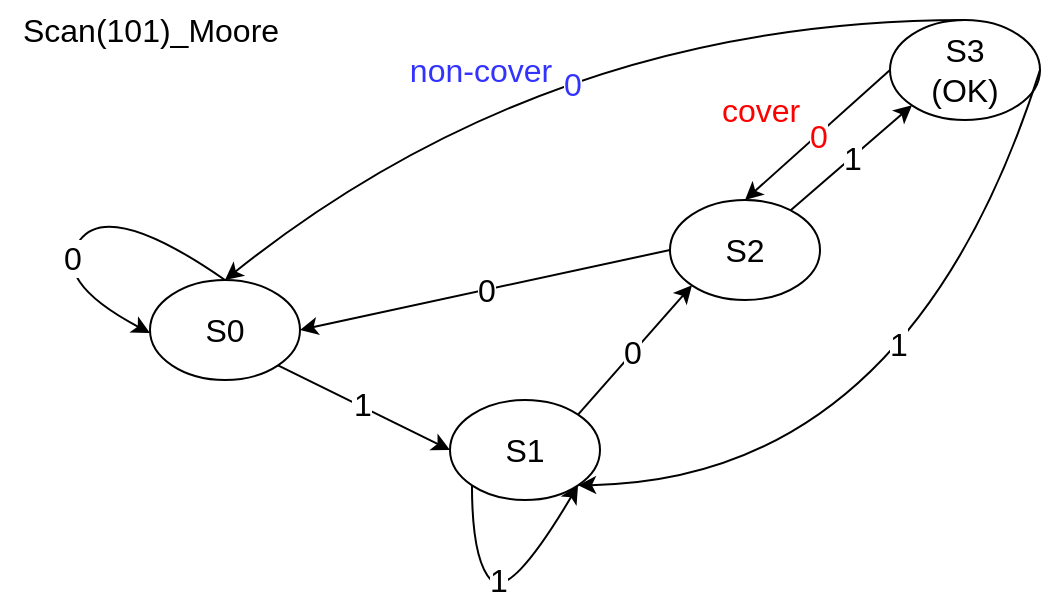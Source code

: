 <mxfile version="22.0.6" type="device">
  <diagram name="第 1 页" id="RuPAdEbWMCYGYV-oIJMy">
    <mxGraphModel dx="994" dy="545" grid="1" gridSize="10" guides="1" tooltips="1" connect="1" arrows="1" fold="1" page="1" pageScale="1" pageWidth="827" pageHeight="1169" math="0" shadow="0">
      <root>
        <mxCell id="0" />
        <mxCell id="1" parent="0" />
        <mxCell id="GsuCEb-JJvYCm_2uKdxv-1" value="&lt;font style=&quot;font-size: 16px;&quot;&gt;S0&lt;/font&gt;" style="ellipse;whiteSpace=wrap;html=1;fontSize=16;" vertex="1" parent="1">
          <mxGeometry x="240" y="240" width="75" height="50" as="geometry" />
        </mxCell>
        <mxCell id="GsuCEb-JJvYCm_2uKdxv-2" value="&lt;div style=&quot;font-size: 16px;&quot;&gt;&lt;font style=&quot;font-size: 16px;&quot;&gt;S1&lt;/font&gt;&lt;/div&gt;" style="ellipse;whiteSpace=wrap;html=1;fontSize=16;" vertex="1" parent="1">
          <mxGeometry x="390" y="300" width="75" height="50" as="geometry" />
        </mxCell>
        <mxCell id="GsuCEb-JJvYCm_2uKdxv-3" value="&lt;div style=&quot;font-size: 16px;&quot;&gt;&lt;font style=&quot;font-size: 16px;&quot;&gt;S2&lt;/font&gt;&lt;/div&gt;" style="ellipse;whiteSpace=wrap;html=1;fontSize=16;" vertex="1" parent="1">
          <mxGeometry x="500" y="200" width="75" height="50" as="geometry" />
        </mxCell>
        <mxCell id="GsuCEb-JJvYCm_2uKdxv-4" value="" style="endArrow=classic;html=1;rounded=0;exitX=1;exitY=1;exitDx=0;exitDy=0;entryX=0;entryY=0.5;entryDx=0;entryDy=0;fontSize=16;" edge="1" parent="1" source="GsuCEb-JJvYCm_2uKdxv-1" target="GsuCEb-JJvYCm_2uKdxv-2">
          <mxGeometry relative="1" as="geometry">
            <mxPoint x="360" y="290" as="sourcePoint" />
            <mxPoint x="460" y="290" as="targetPoint" />
          </mxGeometry>
        </mxCell>
        <mxCell id="GsuCEb-JJvYCm_2uKdxv-6" value="1" style="edgeLabel;html=1;align=center;verticalAlign=middle;resizable=0;points=[];" vertex="1" connectable="0" parent="GsuCEb-JJvYCm_2uKdxv-4">
          <mxGeometry x="0.134" y="5" relative="1" as="geometry">
            <mxPoint x="-11" as="offset" />
          </mxGeometry>
        </mxCell>
        <mxCell id="GsuCEb-JJvYCm_2uKdxv-7" value="&lt;div&gt;1&lt;/div&gt;" style="edgeLabel;html=1;align=center;verticalAlign=middle;resizable=0;points=[];fontSize=16;" vertex="1" connectable="0" parent="GsuCEb-JJvYCm_2uKdxv-4">
          <mxGeometry x="-0.053" y="1" relative="1" as="geometry">
            <mxPoint as="offset" />
          </mxGeometry>
        </mxCell>
        <mxCell id="GsuCEb-JJvYCm_2uKdxv-11" value="" style="curved=1;endArrow=classic;html=1;rounded=0;exitX=0;exitY=1;exitDx=0;exitDy=0;entryX=1;entryY=1;entryDx=0;entryDy=0;" edge="1" parent="1" source="GsuCEb-JJvYCm_2uKdxv-2" target="GsuCEb-JJvYCm_2uKdxv-2">
          <mxGeometry width="50" height="50" relative="1" as="geometry">
            <mxPoint x="390" y="310" as="sourcePoint" />
            <mxPoint x="440" y="260" as="targetPoint" />
            <Array as="points">
              <mxPoint x="401" y="380" />
              <mxPoint x="420" y="400" />
            </Array>
          </mxGeometry>
        </mxCell>
        <mxCell id="GsuCEb-JJvYCm_2uKdxv-12" value="&lt;font style=&quot;font-size: 16px;&quot;&gt;1&lt;/font&gt;" style="edgeLabel;html=1;align=center;verticalAlign=middle;resizable=0;points=[];fontSize=12;" vertex="1" connectable="0" parent="GsuCEb-JJvYCm_2uKdxv-11">
          <mxGeometry x="0.238" y="2" relative="1" as="geometry">
            <mxPoint x="-13" y="5" as="offset" />
          </mxGeometry>
        </mxCell>
        <mxCell id="GsuCEb-JJvYCm_2uKdxv-14" value="" style="endArrow=classic;html=1;rounded=0;exitX=1;exitY=0;exitDx=0;exitDy=0;entryX=0;entryY=1;entryDx=0;entryDy=0;fontSize=16;" edge="1" parent="1" source="GsuCEb-JJvYCm_2uKdxv-2" target="GsuCEb-JJvYCm_2uKdxv-3">
          <mxGeometry relative="1" as="geometry">
            <mxPoint x="314" y="293" as="sourcePoint" />
            <mxPoint x="400" y="335" as="targetPoint" />
          </mxGeometry>
        </mxCell>
        <mxCell id="GsuCEb-JJvYCm_2uKdxv-16" value="0" style="edgeLabel;html=1;align=center;verticalAlign=middle;resizable=0;points=[];fontSize=16;" vertex="1" connectable="0" parent="GsuCEb-JJvYCm_2uKdxv-14">
          <mxGeometry x="-0.053" y="1" relative="1" as="geometry">
            <mxPoint as="offset" />
          </mxGeometry>
        </mxCell>
        <mxCell id="GsuCEb-JJvYCm_2uKdxv-19" value="&lt;font color=&quot;#ff0000&quot; style=&quot;font-size: 16px;&quot;&gt;cover&lt;/font&gt;" style="text;html=1;align=center;verticalAlign=middle;resizable=0;points=[];autosize=1;strokeColor=none;fillColor=none;" vertex="1" parent="1">
          <mxGeometry x="515" y="140" width="60" height="30" as="geometry" />
        </mxCell>
        <mxCell id="GsuCEb-JJvYCm_2uKdxv-22" value="&lt;font style=&quot;font-size: 16px;&quot;&gt;non-cover&lt;/font&gt;" style="text;html=1;align=center;verticalAlign=middle;resizable=0;points=[];autosize=1;strokeColor=none;fillColor=none;fontColor=#3333FF;" vertex="1" parent="1">
          <mxGeometry x="360" y="120" width="90" height="30" as="geometry" />
        </mxCell>
        <mxCell id="GsuCEb-JJvYCm_2uKdxv-23" value="" style="curved=1;endArrow=classic;html=1;rounded=0;exitX=0.5;exitY=0;exitDx=0;exitDy=0;entryX=1;entryY=1;entryDx=0;entryDy=0;" edge="1" parent="1" source="GsuCEb-JJvYCm_2uKdxv-1">
          <mxGeometry width="50" height="50" relative="1" as="geometry">
            <mxPoint x="187" y="266.5" as="sourcePoint" />
            <mxPoint x="240" y="266.5" as="targetPoint" />
            <Array as="points">
              <mxPoint x="220" y="200" />
              <mxPoint x="190" y="240" />
            </Array>
          </mxGeometry>
        </mxCell>
        <mxCell id="GsuCEb-JJvYCm_2uKdxv-25" value="&lt;font style=&quot;font-size: 16px;&quot;&gt;0&lt;/font&gt;" style="edgeLabel;html=1;align=center;verticalAlign=middle;resizable=0;points=[];" vertex="1" connectable="0" parent="GsuCEb-JJvYCm_2uKdxv-23">
          <mxGeometry x="0.176" y="2" relative="1" as="geometry">
            <mxPoint as="offset" />
          </mxGeometry>
        </mxCell>
        <mxCell id="GsuCEb-JJvYCm_2uKdxv-26" value="" style="endArrow=classic;html=1;rounded=0;exitX=0;exitY=0.5;exitDx=0;exitDy=0;entryX=1;entryY=0.5;entryDx=0;entryDy=0;" edge="1" parent="1" source="GsuCEb-JJvYCm_2uKdxv-3" target="GsuCEb-JJvYCm_2uKdxv-1">
          <mxGeometry relative="1" as="geometry">
            <mxPoint x="360" y="290" as="sourcePoint" />
            <mxPoint x="460" y="290" as="targetPoint" />
          </mxGeometry>
        </mxCell>
        <mxCell id="GsuCEb-JJvYCm_2uKdxv-27" value="&lt;font style=&quot;font-size: 16px;&quot;&gt;0&lt;/font&gt;" style="edgeLabel;resizable=0;html=1;align=center;verticalAlign=middle;" connectable="0" vertex="1" parent="GsuCEb-JJvYCm_2uKdxv-26">
          <mxGeometry relative="1" as="geometry" />
        </mxCell>
        <mxCell id="GsuCEb-JJvYCm_2uKdxv-28" value="&lt;font style=&quot;font-size: 16px;&quot;&gt;Scan(101)&lt;/font&gt;&lt;font style=&quot;font-size: 16px;&quot;&gt;_Moore&lt;/font&gt;" style="text;html=1;align=center;verticalAlign=middle;resizable=0;points=[];autosize=1;strokeColor=none;fillColor=none;" vertex="1" parent="1">
          <mxGeometry x="165" y="100" width="150" height="30" as="geometry" />
        </mxCell>
        <mxCell id="GsuCEb-JJvYCm_2uKdxv-29" value="&lt;div style=&quot;font-size: 16px;&quot;&gt;&lt;font style=&quot;font-size: 16px;&quot;&gt;S3&lt;/font&gt;&lt;/div&gt;(OK)" style="ellipse;whiteSpace=wrap;html=1;fontSize=16;" vertex="1" parent="1">
          <mxGeometry x="610" y="110" width="75" height="50" as="geometry" />
        </mxCell>
        <mxCell id="GsuCEb-JJvYCm_2uKdxv-31" value="" style="endArrow=classic;html=1;rounded=0;entryX=0;entryY=1;entryDx=0;entryDy=0;" edge="1" parent="1" source="GsuCEb-JJvYCm_2uKdxv-3" target="GsuCEb-JJvYCm_2uKdxv-29">
          <mxGeometry relative="1" as="geometry">
            <mxPoint x="360" y="220" as="sourcePoint" />
            <mxPoint x="460" y="220" as="targetPoint" />
          </mxGeometry>
        </mxCell>
        <mxCell id="GsuCEb-JJvYCm_2uKdxv-32" value="&lt;font style=&quot;font-size: 16px;&quot;&gt;1&lt;/font&gt;" style="edgeLabel;resizable=0;html=1;align=center;verticalAlign=middle;fontSize=16;fontColor=#000000;" connectable="0" vertex="1" parent="GsuCEb-JJvYCm_2uKdxv-31">
          <mxGeometry relative="1" as="geometry" />
        </mxCell>
        <mxCell id="GsuCEb-JJvYCm_2uKdxv-36" value="" style="curved=1;endArrow=classic;html=1;rounded=0;exitX=1;exitY=0.5;exitDx=0;exitDy=0;entryX=1;entryY=1;entryDx=0;entryDy=0;" edge="1" parent="1" source="GsuCEb-JJvYCm_2uKdxv-29" target="GsuCEb-JJvYCm_2uKdxv-2">
          <mxGeometry width="50" height="50" relative="1" as="geometry">
            <mxPoint x="390" y="240" as="sourcePoint" />
            <mxPoint x="440" y="190" as="targetPoint" />
            <Array as="points">
              <mxPoint x="620" y="340" />
            </Array>
          </mxGeometry>
        </mxCell>
        <mxCell id="GsuCEb-JJvYCm_2uKdxv-37" value="&lt;font style=&quot;font-size: 16px;&quot;&gt;1&lt;/font&gt;" style="edgeLabel;html=1;align=center;verticalAlign=middle;resizable=0;points=[];fontColor=#000000;" vertex="1" connectable="0" parent="GsuCEb-JJvYCm_2uKdxv-36">
          <mxGeometry x="-0.201" y="-27" relative="1" as="geometry">
            <mxPoint as="offset" />
          </mxGeometry>
        </mxCell>
        <mxCell id="GsuCEb-JJvYCm_2uKdxv-38" value="" style="endArrow=classic;html=1;rounded=0;entryX=0.5;entryY=0;entryDx=0;entryDy=0;exitX=0;exitY=0.5;exitDx=0;exitDy=0;" edge="1" parent="1" source="GsuCEb-JJvYCm_2uKdxv-29" target="GsuCEb-JJvYCm_2uKdxv-3">
          <mxGeometry relative="1" as="geometry">
            <mxPoint x="360" y="220" as="sourcePoint" />
            <mxPoint x="460" y="220" as="targetPoint" />
          </mxGeometry>
        </mxCell>
        <mxCell id="GsuCEb-JJvYCm_2uKdxv-39" value="&lt;font color=&quot;#ff0000&quot; style=&quot;font-size: 16px;&quot;&gt;0&lt;/font&gt;" style="edgeLabel;resizable=0;html=1;align=center;verticalAlign=middle;fontSize=16;" connectable="0" vertex="1" parent="GsuCEb-JJvYCm_2uKdxv-38">
          <mxGeometry relative="1" as="geometry" />
        </mxCell>
        <mxCell id="GsuCEb-JJvYCm_2uKdxv-40" value="" style="curved=1;endArrow=classic;html=1;rounded=0;exitX=0.5;exitY=0;exitDx=0;exitDy=0;entryX=0.5;entryY=0;entryDx=0;entryDy=0;" edge="1" parent="1" source="GsuCEb-JJvYCm_2uKdxv-29" target="GsuCEb-JJvYCm_2uKdxv-1">
          <mxGeometry width="50" height="50" relative="1" as="geometry">
            <mxPoint x="695" y="145" as="sourcePoint" />
            <mxPoint x="464" y="353" as="targetPoint" />
            <Array as="points">
              <mxPoint x="440" y="110" />
            </Array>
          </mxGeometry>
        </mxCell>
        <mxCell id="GsuCEb-JJvYCm_2uKdxv-43" value="&lt;font color=&quot;#3333ff&quot; style=&quot;font-size: 16px;&quot;&gt;0&lt;/font&gt;" style="edgeLabel;html=1;align=center;verticalAlign=middle;resizable=0;points=[];" vertex="1" connectable="0" parent="GsuCEb-JJvYCm_2uKdxv-40">
          <mxGeometry x="0.053" y="32" relative="1" as="geometry">
            <mxPoint as="offset" />
          </mxGeometry>
        </mxCell>
      </root>
    </mxGraphModel>
  </diagram>
</mxfile>
